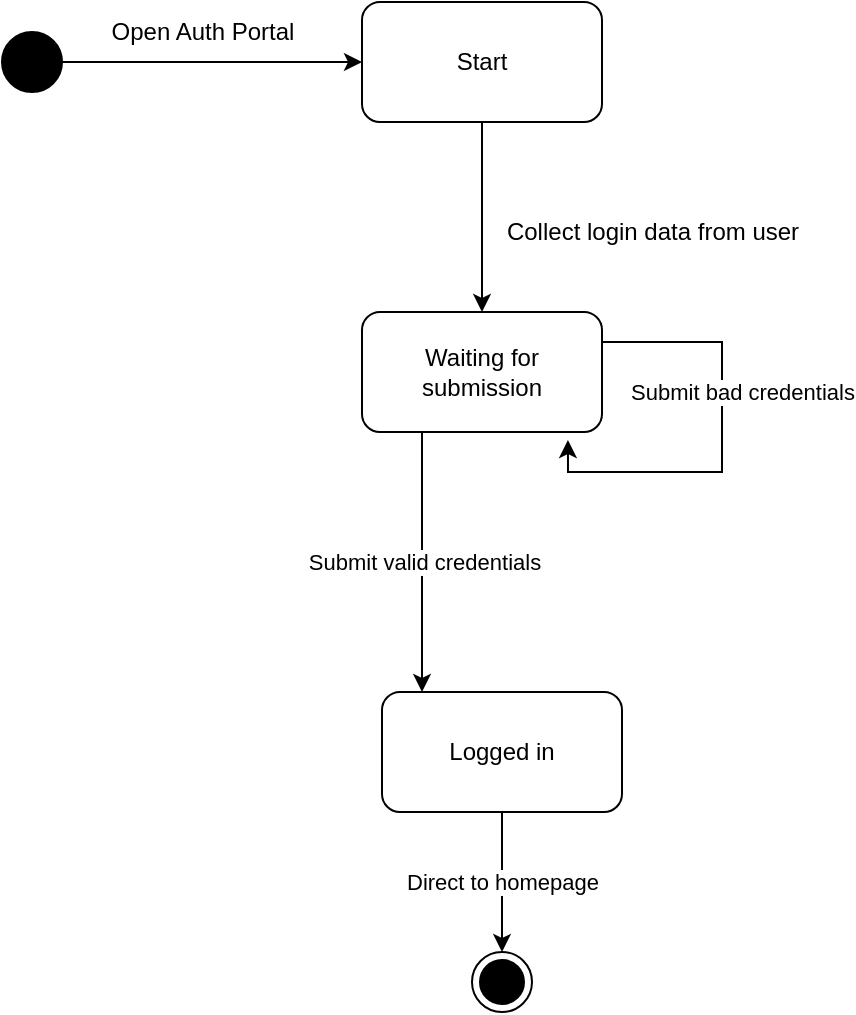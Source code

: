 <mxfile version="22.1.0" type="github">
  <diagram name="Page-1" id="GEsOoOUjB-0XXsFePJ4T">
    <mxGraphModel dx="984" dy="634" grid="1" gridSize="10" guides="1" tooltips="1" connect="1" arrows="1" fold="1" page="1" pageScale="1" pageWidth="850" pageHeight="1100" math="0" shadow="0">
      <root>
        <mxCell id="0" />
        <mxCell id="1" parent="0" />
        <mxCell id="uloRZhAETcBwnvcyOWuM-1" style="edgeStyle=orthogonalEdgeStyle;rounded=0;orthogonalLoop=1;jettySize=auto;html=1;exitX=1;exitY=0.5;exitDx=0;exitDy=0;" parent="1" source="QRWBNjg0uq6f8QWioJVk-1" target="QRWBNjg0uq6f8QWioJVk-11" edge="1">
          <mxGeometry relative="1" as="geometry" />
        </mxCell>
        <mxCell id="QRWBNjg0uq6f8QWioJVk-1" value="" style="ellipse;fillColor=strokeColor;html=1;" parent="1" vertex="1">
          <mxGeometry x="150" y="150" width="30" height="30" as="geometry" />
        </mxCell>
        <mxCell id="QRWBNjg0uq6f8QWioJVk-2" value="" style="ellipse;html=1;shape=endState;fillColor=strokeColor;" parent="1" vertex="1">
          <mxGeometry x="385" y="610" width="30" height="30" as="geometry" />
        </mxCell>
        <mxCell id="uloRZhAETcBwnvcyOWuM-10" style="edgeStyle=orthogonalEdgeStyle;rounded=0;orthogonalLoop=1;jettySize=auto;html=1;" parent="1" source="QRWBNjg0uq6f8QWioJVk-11" target="uloRZhAETcBwnvcyOWuM-3" edge="1">
          <mxGeometry relative="1" as="geometry" />
        </mxCell>
        <mxCell id="QRWBNjg0uq6f8QWioJVk-11" value="Start" style="rounded=1;whiteSpace=wrap;html=1;" parent="1" vertex="1">
          <mxGeometry x="330" y="135" width="120" height="60" as="geometry" />
        </mxCell>
        <mxCell id="Dk2sr2DT5drYaE7gj0jx-2" value="Submit valid credentials" style="edgeStyle=orthogonalEdgeStyle;rounded=0;orthogonalLoop=1;jettySize=auto;html=1;exitX=0.25;exitY=1;exitDx=0;exitDy=0;" edge="1" parent="1" source="uloRZhAETcBwnvcyOWuM-3">
          <mxGeometry relative="1" as="geometry">
            <mxPoint x="360" y="480" as="targetPoint" />
          </mxGeometry>
        </mxCell>
        <mxCell id="uloRZhAETcBwnvcyOWuM-3" value="Waiting for submission" style="rounded=1;whiteSpace=wrap;html=1;" parent="1" vertex="1">
          <mxGeometry x="330" y="290" width="120" height="60" as="geometry" />
        </mxCell>
        <mxCell id="uloRZhAETcBwnvcyOWuM-9" value="&lt;div&gt;Open Auth Portal&lt;/div&gt;" style="text;html=1;align=center;verticalAlign=middle;resizable=0;points=[];autosize=1;strokeColor=none;fillColor=none;" parent="1" vertex="1">
          <mxGeometry x="190" y="135" width="120" height="30" as="geometry" />
        </mxCell>
        <mxCell id="uloRZhAETcBwnvcyOWuM-15" value="&lt;div&gt;Collect login data from user&lt;/div&gt;" style="text;html=1;align=center;verticalAlign=middle;resizable=0;points=[];autosize=1;strokeColor=none;fillColor=none;" parent="1" vertex="1">
          <mxGeometry x="390" y="235" width="170" height="30" as="geometry" />
        </mxCell>
        <mxCell id="Dk2sr2DT5drYaE7gj0jx-1" value="&lt;div&gt;Submit bad credentials&lt;/div&gt;" style="edgeStyle=orthogonalEdgeStyle;rounded=0;orthogonalLoop=1;jettySize=auto;html=1;exitX=1;exitY=0.25;exitDx=0;exitDy=0;entryX=0.858;entryY=1.067;entryDx=0;entryDy=0;entryPerimeter=0;" edge="1" parent="1" source="uloRZhAETcBwnvcyOWuM-3" target="uloRZhAETcBwnvcyOWuM-3">
          <mxGeometry x="-0.22" y="10" relative="1" as="geometry">
            <Array as="points">
              <mxPoint x="510" y="305" />
              <mxPoint x="510" y="370" />
              <mxPoint x="433" y="370" />
            </Array>
            <mxPoint as="offset" />
          </mxGeometry>
        </mxCell>
        <mxCell id="Dk2sr2DT5drYaE7gj0jx-4" value="Direct to homepage" style="edgeStyle=orthogonalEdgeStyle;rounded=0;orthogonalLoop=1;jettySize=auto;html=1;exitX=0.5;exitY=1;exitDx=0;exitDy=0;entryX=0.5;entryY=0;entryDx=0;entryDy=0;" edge="1" parent="1" source="Dk2sr2DT5drYaE7gj0jx-3" target="QRWBNjg0uq6f8QWioJVk-2">
          <mxGeometry relative="1" as="geometry" />
        </mxCell>
        <mxCell id="Dk2sr2DT5drYaE7gj0jx-3" value="Logged in" style="rounded=1;whiteSpace=wrap;html=1;" vertex="1" parent="1">
          <mxGeometry x="340" y="480" width="120" height="60" as="geometry" />
        </mxCell>
      </root>
    </mxGraphModel>
  </diagram>
</mxfile>
